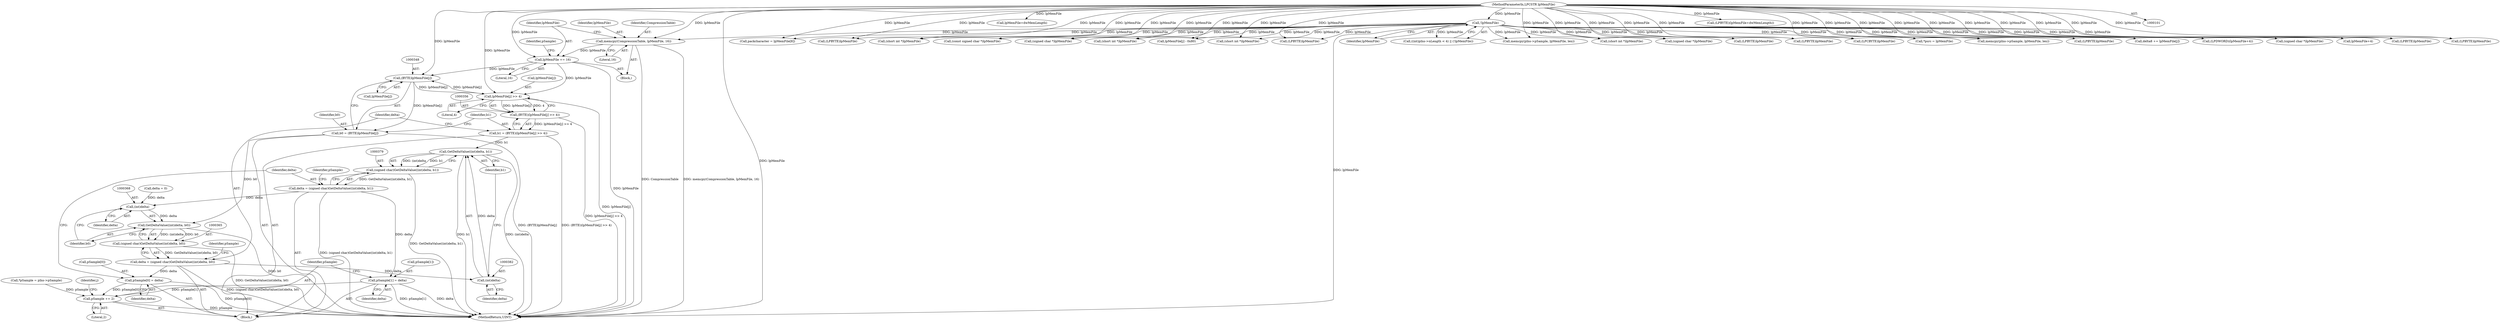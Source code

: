 digraph "0_gstreamer_bc2cdd57d549ab3ba59782e9b395d0cd683fd3ac@array" {
"1000347" [label="(Call,(BYTE)lpMemFile[j])"];
"1000357" [label="(Call,lpMemFile[j] >> 4)"];
"1000347" [label="(Call,(BYTE)lpMemFile[j])"];
"1000320" [label="(Call,lpMemFile += 16)"];
"1000316" [label="(Call,memcpy(CompressionTable, lpMemFile, 16))"];
"1000131" [label="(Call,!lpMemFile)"];
"1000104" [label="(MethodParameterIn,LPCSTR lpMemFile)"];
"1000345" [label="(Call,b0 = (BYTE)lpMemFile[j])"];
"1000366" [label="(Call,GetDeltaValue((int)delta, b0))"];
"1000364" [label="(Call,(signed char)GetDeltaValue((int)delta, b0))"];
"1000362" [label="(Call,delta = (signed char)GetDeltaValue((int)delta, b0))"];
"1000371" [label="(Call,pSample[0] = delta)"];
"1000390" [label="(Call,pSample += 2)"];
"1000381" [label="(Call,(int)delta)"];
"1000380" [label="(Call,GetDeltaValue((int)delta, b1))"];
"1000378" [label="(Call,(signed char)GetDeltaValue((int)delta, b1))"];
"1000376" [label="(Call,delta = (signed char)GetDeltaValue((int)delta, b1))"];
"1000367" [label="(Call,(int)delta)"];
"1000385" [label="(Call,pSample[1] = delta)"];
"1000355" [label="(Call,(BYTE)(lpMemFile[j] >> 4))"];
"1000353" [label="(Call,b1 = (BYTE)(lpMemFile[j] >> 4))"];
"1001510" [label="(Call,lpMemFile+dwMemLength)"];
"1000846" [label="(Call,(short int *)lpMemFile)"];
"1000343" [label="(Block,)"];
"1000316" [label="(Call,memcpy(CompressionTable, lpMemFile, 16))"];
"1001740" [label="(Call,(LPBYTE)lpMemFile)"];
"1000384" [label="(Identifier,b1)"];
"1000362" [label="(Call,delta = (signed char)GetDeltaValue((int)delta, b0))"];
"1000347" [label="(Call,(BYTE)lpMemFile[j])"];
"1000373" [label="(Identifier,pSample)"];
"1000387" [label="(Identifier,pSample)"];
"1000319" [label="(Literal,16)"];
"1001567" [label="(Call,(LPBYTE)lpMemFile)"];
"1000645" [label="(Call,(signed char *)lpMemFile)"];
"1000375" [label="(Identifier,delta)"];
"1000299" [label="(Block,)"];
"1001502" [label="(Call,(LPBYTE)lpMemFile)"];
"1000385" [label="(Call,pSample[1] = delta)"];
"1000378" [label="(Call,(signed char)GetDeltaValue((int)delta, b1))"];
"1001199" [label="(Call,(LPDWORD)(lpMemFile+4))"];
"1000132" [label="(Identifier,lpMemFile)"];
"1000369" [label="(Identifier,delta)"];
"1000380" [label="(Call,GetDeltaValue((int)delta, b1))"];
"1000358" [label="(Call,lpMemFile[j])"];
"1001017" [label="(Call,(LPBYTE)lpMemFile)"];
"1000381" [label="(Call,(int)delta)"];
"1000367" [label="(Call,(int)delta)"];
"1000354" [label="(Identifier,b1)"];
"1000376" [label="(Call,delta = (signed char)GetDeltaValue((int)delta, b1))"];
"1000267" [label="(Call,(const signed char *)lpMemFile)"];
"1000346" [label="(Identifier,b0)"];
"1000422" [label="(Call,(short int *)lpMemFile)"];
"1000345" [label="(Call,b0 = (BYTE)lpMemFile[j])"];
"1000325" [label="(Identifier,pSample)"];
"1000320" [label="(Call,lpMemFile += 16)"];
"1000594" [label="(Call,(short int *)lpMemFile)"];
"1000392" [label="(Literal,2)"];
"1000364" [label="(Call,(signed char)GetDeltaValue((int)delta, b0))"];
"1000539" [label="(Call,(signed char *)lpMemFile)"];
"1001201" [label="(Call,lpMemFile+4)"];
"1001108" [label="(Call,(short int *)lpMemFile)"];
"1000342" [label="(Identifier,j)"];
"1001925" [label="(Call,(LPCBYTE)lpMemFile)"];
"1001508" [label="(Call,(LPBYTE)(lpMemFile+dwMemLength))"];
"1000361" [label="(Literal,4)"];
"1000468" [label="(Call,memcpy(pIns->pSample, lpMemFile, len))"];
"1000355" [label="(Call,(BYTE)(lpMemFile[j] >> 4))"];
"1001274" [label="(Call,delta8 += lpMemFile[j])"];
"1000383" [label="(Identifier,delta)"];
"1000240" [label="(Call,lpMemFile[j] - 0x80)"];
"1001182" [label="(Call,packcharacter = lpMemFile[8])"];
"1000330" [label="(Call,delta = 0)"];
"1000318" [label="(Identifier,lpMemFile)"];
"1000321" [label="(Identifier,lpMemFile)"];
"1000391" [label="(Identifier,pSample)"];
"1000349" [label="(Call,lpMemFile[j])"];
"1000322" [label="(Literal,16)"];
"1000104" [label="(MethodParameterIn,LPCSTR lpMemFile)"];
"1000357" [label="(Call,lpMemFile[j] >> 4)"];
"1001337" [label="(Call,(LPBYTE)lpMemFile)"];
"1000366" [label="(Call,GetDeltaValue((int)delta, b0))"];
"1001178" [label="(Call,*psrc = lpMemFile)"];
"1000372" [label="(Call,pSample[0])"];
"1000123" [label="(Call,((int)pIns->nLength < 4) || (!lpMemFile))"];
"1000353" [label="(Call,b1 = (BYTE)(lpMemFile[j] >> 4))"];
"1002047" [label="(MethodReturn,UINT)"];
"1000390" [label="(Call,pSample += 2)"];
"1000974" [label="(Call,(LPBYTE)lpMemFile)"];
"1000317" [label="(Identifier,CompressionTable)"];
"1000731" [label="(Call,(signed char *)lpMemFile)"];
"1000370" [label="(Identifier,b0)"];
"1000371" [label="(Call,pSample[0] = delta)"];
"1000363" [label="(Identifier,delta)"];
"1000389" [label="(Identifier,delta)"];
"1000377" [label="(Identifier,delta)"];
"1000324" [label="(Call,*pSample = pIns->pSample)"];
"1000386" [label="(Call,pSample[1])"];
"1002011" [label="(Call,memcpy(pIns->pSample, lpMemFile, len))"];
"1000959" [label="(Call,(LPBYTE)lpMemFile)"];
"1000131" [label="(Call,!lpMemFile)"];
"1000347" -> "1000345"  [label="AST: "];
"1000347" -> "1000349"  [label="CFG: "];
"1000348" -> "1000347"  [label="AST: "];
"1000349" -> "1000347"  [label="AST: "];
"1000345" -> "1000347"  [label="CFG: "];
"1000347" -> "1000345"  [label="DDG: lpMemFile[j]"];
"1000357" -> "1000347"  [label="DDG: lpMemFile[j]"];
"1000320" -> "1000347"  [label="DDG: lpMemFile"];
"1000104" -> "1000347"  [label="DDG: lpMemFile"];
"1000347" -> "1000357"  [label="DDG: lpMemFile[j]"];
"1000357" -> "1000355"  [label="AST: "];
"1000357" -> "1000361"  [label="CFG: "];
"1000358" -> "1000357"  [label="AST: "];
"1000361" -> "1000357"  [label="AST: "];
"1000355" -> "1000357"  [label="CFG: "];
"1000357" -> "1002047"  [label="DDG: lpMemFile[j]"];
"1000357" -> "1000355"  [label="DDG: lpMemFile[j]"];
"1000357" -> "1000355"  [label="DDG: 4"];
"1000320" -> "1000357"  [label="DDG: lpMemFile"];
"1000104" -> "1000357"  [label="DDG: lpMemFile"];
"1000320" -> "1000299"  [label="AST: "];
"1000320" -> "1000322"  [label="CFG: "];
"1000321" -> "1000320"  [label="AST: "];
"1000322" -> "1000320"  [label="AST: "];
"1000325" -> "1000320"  [label="CFG: "];
"1000320" -> "1002047"  [label="DDG: lpMemFile"];
"1000316" -> "1000320"  [label="DDG: lpMemFile"];
"1000104" -> "1000320"  [label="DDG: lpMemFile"];
"1000316" -> "1000299"  [label="AST: "];
"1000316" -> "1000319"  [label="CFG: "];
"1000317" -> "1000316"  [label="AST: "];
"1000318" -> "1000316"  [label="AST: "];
"1000319" -> "1000316"  [label="AST: "];
"1000321" -> "1000316"  [label="CFG: "];
"1000316" -> "1002047"  [label="DDG: memcpy(CompressionTable, lpMemFile, 16)"];
"1000316" -> "1002047"  [label="DDG: CompressionTable"];
"1000131" -> "1000316"  [label="DDG: lpMemFile"];
"1000104" -> "1000316"  [label="DDG: lpMemFile"];
"1000131" -> "1000123"  [label="AST: "];
"1000131" -> "1000132"  [label="CFG: "];
"1000132" -> "1000131"  [label="AST: "];
"1000123" -> "1000131"  [label="CFG: "];
"1000131" -> "1002047"  [label="DDG: lpMemFile"];
"1000131" -> "1000123"  [label="DDG: lpMemFile"];
"1000104" -> "1000131"  [label="DDG: lpMemFile"];
"1000131" -> "1000240"  [label="DDG: lpMemFile"];
"1000131" -> "1000267"  [label="DDG: lpMemFile"];
"1000131" -> "1000422"  [label="DDG: lpMemFile"];
"1000131" -> "1000468"  [label="DDG: lpMemFile"];
"1000131" -> "1000539"  [label="DDG: lpMemFile"];
"1000131" -> "1000594"  [label="DDG: lpMemFile"];
"1000131" -> "1000645"  [label="DDG: lpMemFile"];
"1000131" -> "1000731"  [label="DDG: lpMemFile"];
"1000131" -> "1000846"  [label="DDG: lpMemFile"];
"1000131" -> "1000959"  [label="DDG: lpMemFile"];
"1000131" -> "1000974"  [label="DDG: lpMemFile"];
"1000131" -> "1001017"  [label="DDG: lpMemFile"];
"1000131" -> "1001108"  [label="DDG: lpMemFile"];
"1000131" -> "1001178"  [label="DDG: lpMemFile"];
"1000131" -> "1001182"  [label="DDG: lpMemFile"];
"1000131" -> "1001199"  [label="DDG: lpMemFile"];
"1000131" -> "1001201"  [label="DDG: lpMemFile"];
"1000131" -> "1001274"  [label="DDG: lpMemFile"];
"1000131" -> "1001337"  [label="DDG: lpMemFile"];
"1000131" -> "1001502"  [label="DDG: lpMemFile"];
"1000131" -> "1001567"  [label="DDG: lpMemFile"];
"1000131" -> "1001740"  [label="DDG: lpMemFile"];
"1000131" -> "1001925"  [label="DDG: lpMemFile"];
"1000131" -> "1002011"  [label="DDG: lpMemFile"];
"1000104" -> "1000101"  [label="AST: "];
"1000104" -> "1002047"  [label="DDG: lpMemFile"];
"1000104" -> "1000240"  [label="DDG: lpMemFile"];
"1000104" -> "1000267"  [label="DDG: lpMemFile"];
"1000104" -> "1000422"  [label="DDG: lpMemFile"];
"1000104" -> "1000468"  [label="DDG: lpMemFile"];
"1000104" -> "1000539"  [label="DDG: lpMemFile"];
"1000104" -> "1000594"  [label="DDG: lpMemFile"];
"1000104" -> "1000645"  [label="DDG: lpMemFile"];
"1000104" -> "1000731"  [label="DDG: lpMemFile"];
"1000104" -> "1000846"  [label="DDG: lpMemFile"];
"1000104" -> "1000959"  [label="DDG: lpMemFile"];
"1000104" -> "1000974"  [label="DDG: lpMemFile"];
"1000104" -> "1001017"  [label="DDG: lpMemFile"];
"1000104" -> "1001108"  [label="DDG: lpMemFile"];
"1000104" -> "1001178"  [label="DDG: lpMemFile"];
"1000104" -> "1001182"  [label="DDG: lpMemFile"];
"1000104" -> "1001199"  [label="DDG: lpMemFile"];
"1000104" -> "1001201"  [label="DDG: lpMemFile"];
"1000104" -> "1001274"  [label="DDG: lpMemFile"];
"1000104" -> "1001337"  [label="DDG: lpMemFile"];
"1000104" -> "1001502"  [label="DDG: lpMemFile"];
"1000104" -> "1001508"  [label="DDG: lpMemFile"];
"1000104" -> "1001510"  [label="DDG: lpMemFile"];
"1000104" -> "1001567"  [label="DDG: lpMemFile"];
"1000104" -> "1001740"  [label="DDG: lpMemFile"];
"1000104" -> "1001925"  [label="DDG: lpMemFile"];
"1000104" -> "1002011"  [label="DDG: lpMemFile"];
"1000345" -> "1000343"  [label="AST: "];
"1000346" -> "1000345"  [label="AST: "];
"1000354" -> "1000345"  [label="CFG: "];
"1000345" -> "1002047"  [label="DDG: (BYTE)lpMemFile[j]"];
"1000345" -> "1000366"  [label="DDG: b0"];
"1000366" -> "1000364"  [label="AST: "];
"1000366" -> "1000370"  [label="CFG: "];
"1000367" -> "1000366"  [label="AST: "];
"1000370" -> "1000366"  [label="AST: "];
"1000364" -> "1000366"  [label="CFG: "];
"1000366" -> "1002047"  [label="DDG: b0"];
"1000366" -> "1000364"  [label="DDG: (int)delta"];
"1000366" -> "1000364"  [label="DDG: b0"];
"1000367" -> "1000366"  [label="DDG: delta"];
"1000364" -> "1000362"  [label="AST: "];
"1000365" -> "1000364"  [label="AST: "];
"1000362" -> "1000364"  [label="CFG: "];
"1000364" -> "1002047"  [label="DDG: GetDeltaValue((int)delta, b0)"];
"1000364" -> "1000362"  [label="DDG: GetDeltaValue((int)delta, b0)"];
"1000362" -> "1000343"  [label="AST: "];
"1000363" -> "1000362"  [label="AST: "];
"1000373" -> "1000362"  [label="CFG: "];
"1000362" -> "1002047"  [label="DDG: (signed char)GetDeltaValue((int)delta, b0)"];
"1000362" -> "1000371"  [label="DDG: delta"];
"1000362" -> "1000381"  [label="DDG: delta"];
"1000371" -> "1000343"  [label="AST: "];
"1000371" -> "1000375"  [label="CFG: "];
"1000372" -> "1000371"  [label="AST: "];
"1000375" -> "1000371"  [label="AST: "];
"1000377" -> "1000371"  [label="CFG: "];
"1000371" -> "1002047"  [label="DDG: pSample[0]"];
"1000371" -> "1000390"  [label="DDG: pSample[0]"];
"1000390" -> "1000343"  [label="AST: "];
"1000390" -> "1000392"  [label="CFG: "];
"1000391" -> "1000390"  [label="AST: "];
"1000392" -> "1000390"  [label="AST: "];
"1000342" -> "1000390"  [label="CFG: "];
"1000390" -> "1002047"  [label="DDG: pSample"];
"1000324" -> "1000390"  [label="DDG: pSample"];
"1000385" -> "1000390"  [label="DDG: pSample[1]"];
"1000381" -> "1000380"  [label="AST: "];
"1000381" -> "1000383"  [label="CFG: "];
"1000382" -> "1000381"  [label="AST: "];
"1000383" -> "1000381"  [label="AST: "];
"1000384" -> "1000381"  [label="CFG: "];
"1000381" -> "1000380"  [label="DDG: delta"];
"1000380" -> "1000378"  [label="AST: "];
"1000380" -> "1000384"  [label="CFG: "];
"1000384" -> "1000380"  [label="AST: "];
"1000378" -> "1000380"  [label="CFG: "];
"1000380" -> "1002047"  [label="DDG: b1"];
"1000380" -> "1002047"  [label="DDG: (int)delta"];
"1000380" -> "1000378"  [label="DDG: (int)delta"];
"1000380" -> "1000378"  [label="DDG: b1"];
"1000353" -> "1000380"  [label="DDG: b1"];
"1000378" -> "1000376"  [label="AST: "];
"1000379" -> "1000378"  [label="AST: "];
"1000376" -> "1000378"  [label="CFG: "];
"1000378" -> "1002047"  [label="DDG: GetDeltaValue((int)delta, b1)"];
"1000378" -> "1000376"  [label="DDG: GetDeltaValue((int)delta, b1)"];
"1000376" -> "1000343"  [label="AST: "];
"1000377" -> "1000376"  [label="AST: "];
"1000387" -> "1000376"  [label="CFG: "];
"1000376" -> "1002047"  [label="DDG: (signed char)GetDeltaValue((int)delta, b1)"];
"1000376" -> "1000367"  [label="DDG: delta"];
"1000376" -> "1000385"  [label="DDG: delta"];
"1000367" -> "1000369"  [label="CFG: "];
"1000368" -> "1000367"  [label="AST: "];
"1000369" -> "1000367"  [label="AST: "];
"1000370" -> "1000367"  [label="CFG: "];
"1000330" -> "1000367"  [label="DDG: delta"];
"1000385" -> "1000343"  [label="AST: "];
"1000385" -> "1000389"  [label="CFG: "];
"1000386" -> "1000385"  [label="AST: "];
"1000389" -> "1000385"  [label="AST: "];
"1000391" -> "1000385"  [label="CFG: "];
"1000385" -> "1002047"  [label="DDG: delta"];
"1000385" -> "1002047"  [label="DDG: pSample[1]"];
"1000355" -> "1000353"  [label="AST: "];
"1000356" -> "1000355"  [label="AST: "];
"1000353" -> "1000355"  [label="CFG: "];
"1000355" -> "1002047"  [label="DDG: lpMemFile[j] >> 4"];
"1000355" -> "1000353"  [label="DDG: lpMemFile[j] >> 4"];
"1000353" -> "1000343"  [label="AST: "];
"1000354" -> "1000353"  [label="AST: "];
"1000363" -> "1000353"  [label="CFG: "];
"1000353" -> "1002047"  [label="DDG: (BYTE)(lpMemFile[j] >> 4)"];
}
